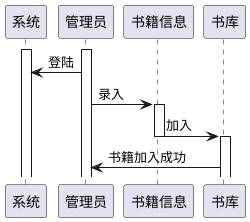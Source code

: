 @startuml
activate 管理员
activate 系统
actor 管理员
管理员 ->系统 :登陆
管理员 -> 书籍信息 :录入
activate 书籍信息
书籍信息 ->书库 :加入
deactivate 书籍信息
activate 书库
书库 ->管理员 :书籍加入成功
@enduml